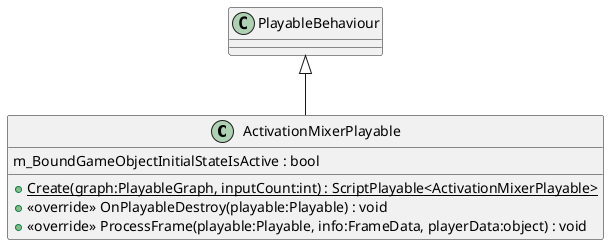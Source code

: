 @startuml
class ActivationMixerPlayable {
    m_BoundGameObjectInitialStateIsActive : bool
    + {static} Create(graph:PlayableGraph, inputCount:int) : ScriptPlayable<ActivationMixerPlayable>
    + <<override>> OnPlayableDestroy(playable:Playable) : void
    + <<override>> ProcessFrame(playable:Playable, info:FrameData, playerData:object) : void
}
PlayableBehaviour <|-- ActivationMixerPlayable
@enduml
